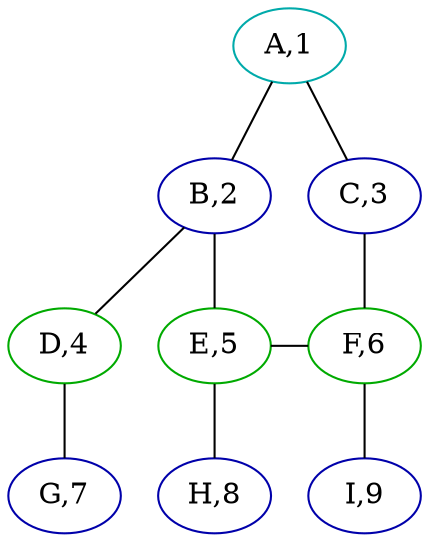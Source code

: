 graph G
{

	"A,1" [color="#00aaaa"];
	"B,2" [color="#0000aa"];
	"C,3" [color="#0000aa"];
	"D,4" [color="#00aa00"];
	"E,5" [color="#00aa00"];
	"F,6" [color="#00aa00"];
	"G,7" [color="#0000aa"];
	"H,8" [color="#0000aa"];
	"I,9" [color="#0000aa"];

	"A,1" -- "B,2";
	"A,1" -- "C,3";

	"B,2" -- "D,4";
	"B,2" -- "E,5";
	"C,3" -- "F,6";

	"D,4" -- "G,7";
	"E,5" -- "H,8";
	"F,6" -- "I,9";

	"E,5" -- "F,6";

	{ rank=same; "B,2" "C,3" }
	{ rank=same; "D,4" "E,5" "F,6" }
	{ rank=same; "G,7" "H,8" "I,9" }

}
